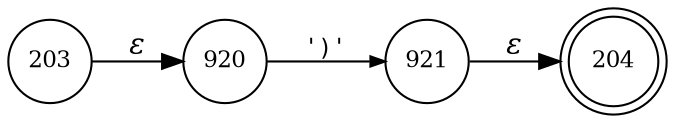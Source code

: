 digraph ATN {
rankdir=LR;
s204[fontsize=11, label="204", shape=doublecircle, fixedsize=true, width=.6];
s920[fontsize=11,label="920", shape=circle, fixedsize=true, width=.55, peripheries=1];
s921[fontsize=11,label="921", shape=circle, fixedsize=true, width=.55, peripheries=1];
s203[fontsize=11,label="203", shape=circle, fixedsize=true, width=.55, peripheries=1];
s203 -> s920 [fontname="Times-Italic", label="&epsilon;"];
s920 -> s921 [fontsize=11, fontname="Courier", arrowsize=.7, label = "')'", arrowhead = normal];
s921 -> s204 [fontname="Times-Italic", label="&epsilon;"];
}